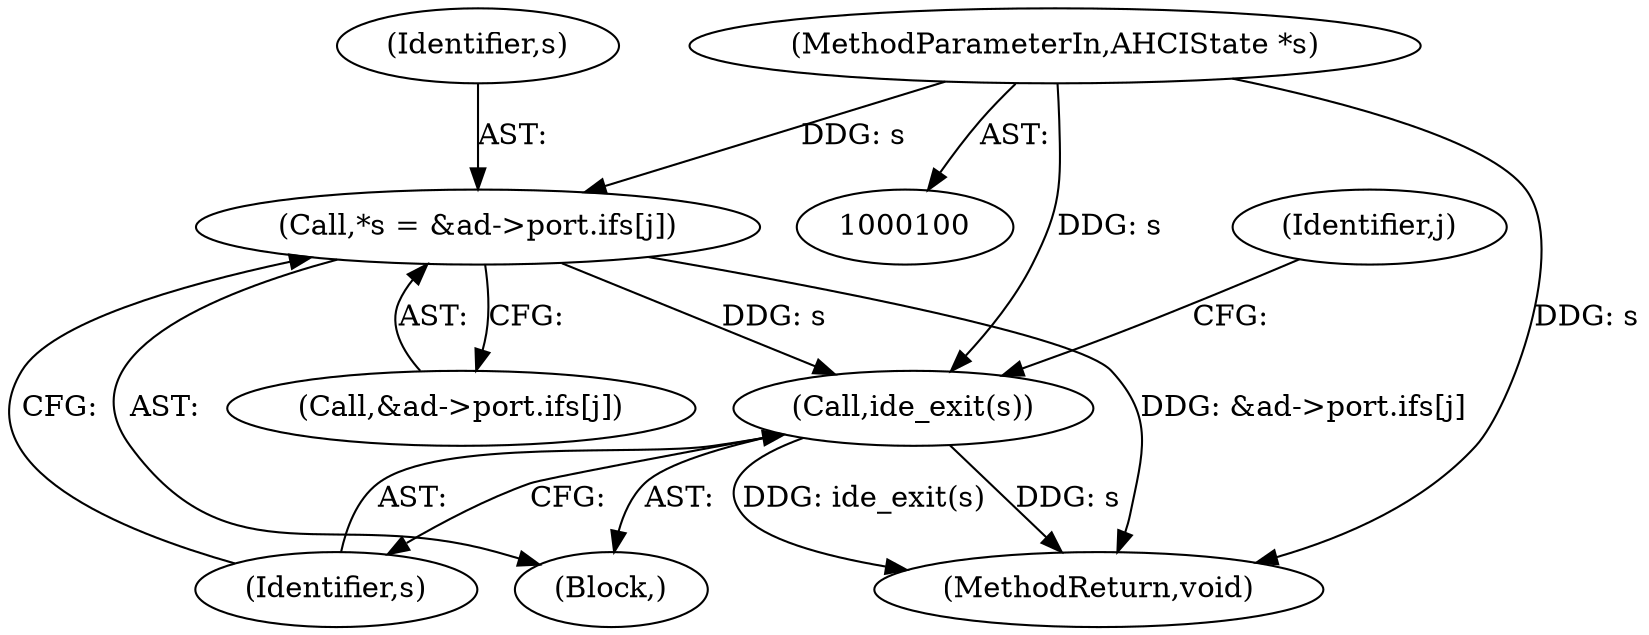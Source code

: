 digraph "0_qemu_d68f0f778e7f4fbd674627274267f269e40f0b04@array" {
"1000137" [label="(Call,*s = &ad->port.ifs[j])"];
"1000101" [label="(MethodParameterIn,AHCIState *s)"];
"1000147" [label="(Call,ide_exit(s))"];
"1000135" [label="(Block,)"];
"1000148" [label="(Identifier,s)"];
"1000134" [label="(Identifier,j)"];
"1000101" [label="(MethodParameterIn,AHCIState *s)"];
"1000138" [label="(Identifier,s)"];
"1000153" [label="(MethodReturn,void)"];
"1000147" [label="(Call,ide_exit(s))"];
"1000139" [label="(Call,&ad->port.ifs[j])"];
"1000137" [label="(Call,*s = &ad->port.ifs[j])"];
"1000137" -> "1000135"  [label="AST: "];
"1000137" -> "1000139"  [label="CFG: "];
"1000138" -> "1000137"  [label="AST: "];
"1000139" -> "1000137"  [label="AST: "];
"1000148" -> "1000137"  [label="CFG: "];
"1000137" -> "1000153"  [label="DDG: &ad->port.ifs[j]"];
"1000101" -> "1000137"  [label="DDG: s"];
"1000137" -> "1000147"  [label="DDG: s"];
"1000101" -> "1000100"  [label="AST: "];
"1000101" -> "1000153"  [label="DDG: s"];
"1000101" -> "1000147"  [label="DDG: s"];
"1000147" -> "1000135"  [label="AST: "];
"1000147" -> "1000148"  [label="CFG: "];
"1000148" -> "1000147"  [label="AST: "];
"1000134" -> "1000147"  [label="CFG: "];
"1000147" -> "1000153"  [label="DDG: s"];
"1000147" -> "1000153"  [label="DDG: ide_exit(s)"];
}
